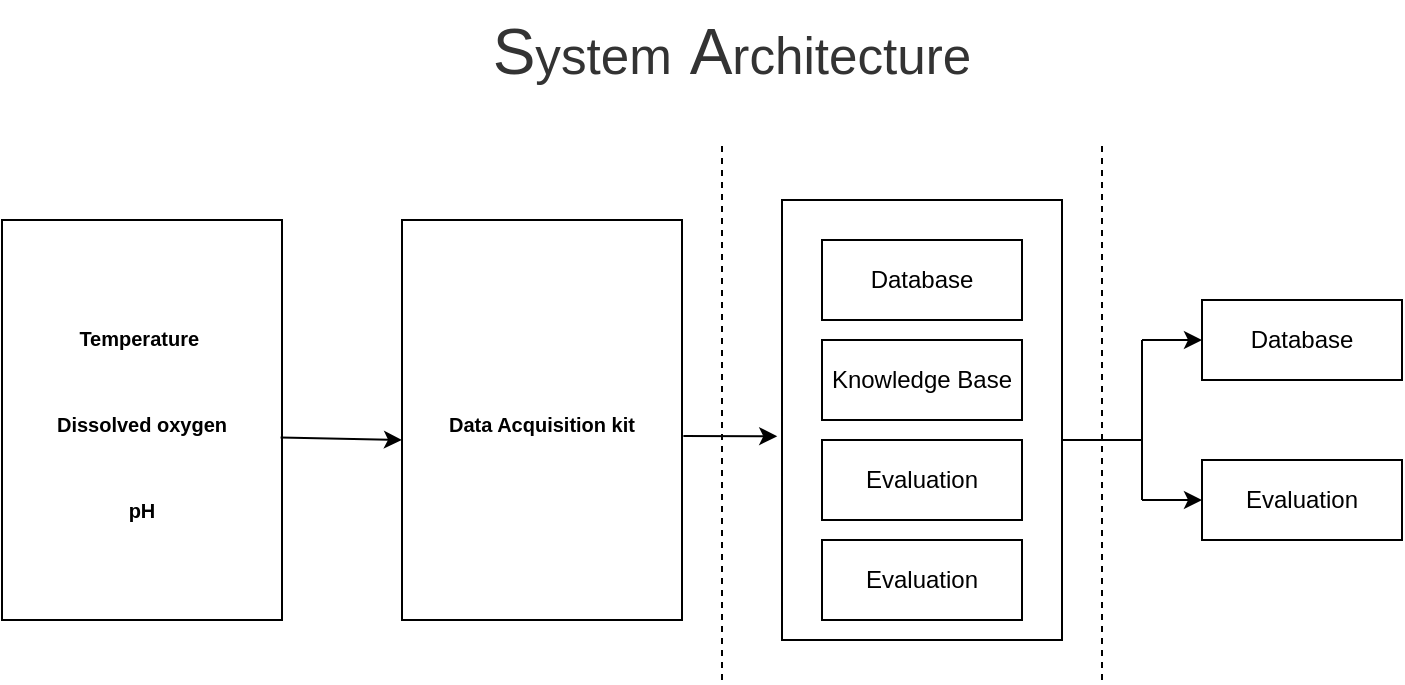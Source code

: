 <mxfile version="21.0.6" type="github">
  <diagram name="Page-1" id="dnAdkxao47F9blnvEY8i">
    <mxGraphModel dx="989" dy="543" grid="1" gridSize="10" guides="1" tooltips="1" connect="1" arrows="1" fold="1" page="1" pageScale="1" pageWidth="850" pageHeight="1100" math="0" shadow="0">
      <root>
        <mxCell id="0" />
        <mxCell id="1" parent="0" />
        <mxCell id="N6DrSpWcDSco9HrteMb1-1" value="&lt;h2&gt;&lt;font size=&quot;1&quot;&gt;Temperature&amp;nbsp;&lt;br&gt;&lt;br&gt;Dissolved oxygen&lt;br&gt;&lt;br&gt;pH&lt;/font&gt;&lt;/h2&gt;" style="rounded=0;whiteSpace=wrap;html=1;" vertex="1" parent="1">
          <mxGeometry x="80" y="240" width="140" height="200" as="geometry" />
        </mxCell>
        <mxCell id="N6DrSpWcDSco9HrteMb1-3" value="&lt;h2&gt;&lt;font size=&quot;1&quot;&gt;Data Acquisition kit&lt;/font&gt;&lt;/h2&gt;" style="rounded=0;whiteSpace=wrap;html=1;" vertex="1" parent="1">
          <mxGeometry x="280" y="240" width="140" height="200" as="geometry" />
        </mxCell>
        <mxCell id="N6DrSpWcDSco9HrteMb1-4" value="&lt;h2&gt;&lt;br&gt;&lt;/h2&gt;" style="rounded=0;whiteSpace=wrap;html=1;" vertex="1" parent="1">
          <mxGeometry x="470" y="230" width="140" height="220" as="geometry" />
        </mxCell>
        <mxCell id="N6DrSpWcDSco9HrteMb1-5" value="Database" style="rounded=0;whiteSpace=wrap;html=1;" vertex="1" parent="1">
          <mxGeometry x="490" y="250" width="100" height="40" as="geometry" />
        </mxCell>
        <mxCell id="N6DrSpWcDSco9HrteMb1-6" value="Knowledge Base" style="rounded=0;whiteSpace=wrap;html=1;" vertex="1" parent="1">
          <mxGeometry x="490" y="300" width="100" height="40" as="geometry" />
        </mxCell>
        <mxCell id="N6DrSpWcDSco9HrteMb1-7" value="Evaluation" style="rounded=0;whiteSpace=wrap;html=1;" vertex="1" parent="1">
          <mxGeometry x="490" y="350" width="100" height="40" as="geometry" />
        </mxCell>
        <mxCell id="N6DrSpWcDSco9HrteMb1-8" value="Evaluation" style="rounded=0;whiteSpace=wrap;html=1;" vertex="1" parent="1">
          <mxGeometry x="490" y="400" width="100" height="40" as="geometry" />
        </mxCell>
        <mxCell id="N6DrSpWcDSco9HrteMb1-9" value="Database" style="rounded=0;whiteSpace=wrap;html=1;" vertex="1" parent="1">
          <mxGeometry x="680" y="280" width="100" height="40" as="geometry" />
        </mxCell>
        <mxCell id="N6DrSpWcDSco9HrteMb1-10" value="Evaluation" style="rounded=0;whiteSpace=wrap;html=1;" vertex="1" parent="1">
          <mxGeometry x="680" y="360" width="100" height="40" as="geometry" />
        </mxCell>
        <mxCell id="N6DrSpWcDSco9HrteMb1-11" value="" style="endArrow=classic;html=1;rounded=0;exitX=0.995;exitY=0.544;exitDx=0;exitDy=0;exitPerimeter=0;" edge="1" parent="1" source="N6DrSpWcDSco9HrteMb1-1">
          <mxGeometry width="50" height="50" relative="1" as="geometry">
            <mxPoint x="430" y="420" as="sourcePoint" />
            <mxPoint x="280" y="350" as="targetPoint" />
          </mxGeometry>
        </mxCell>
        <mxCell id="N6DrSpWcDSco9HrteMb1-12" value="" style="endArrow=classic;html=1;rounded=0;exitX=1.005;exitY=0.54;exitDx=0;exitDy=0;exitPerimeter=0;entryX=-0.017;entryY=0.537;entryDx=0;entryDy=0;entryPerimeter=0;" edge="1" parent="1" source="N6DrSpWcDSco9HrteMb1-3" target="N6DrSpWcDSco9HrteMb1-4">
          <mxGeometry width="50" height="50" relative="1" as="geometry">
            <mxPoint x="430" y="420" as="sourcePoint" />
            <mxPoint x="480" y="370" as="targetPoint" />
          </mxGeometry>
        </mxCell>
        <mxCell id="N6DrSpWcDSco9HrteMb1-14" value="" style="endArrow=none;html=1;rounded=0;" edge="1" parent="1">
          <mxGeometry width="50" height="50" relative="1" as="geometry">
            <mxPoint x="650" y="380" as="sourcePoint" />
            <mxPoint x="650" y="350" as="targetPoint" />
          </mxGeometry>
        </mxCell>
        <mxCell id="N6DrSpWcDSco9HrteMb1-15" value="" style="endArrow=none;html=1;rounded=0;" edge="1" parent="1">
          <mxGeometry width="50" height="50" relative="1" as="geometry">
            <mxPoint x="610" y="350" as="sourcePoint" />
            <mxPoint x="650" y="350" as="targetPoint" />
          </mxGeometry>
        </mxCell>
        <mxCell id="N6DrSpWcDSco9HrteMb1-16" value="" style="endArrow=classic;html=1;rounded=0;entryX=0;entryY=0.5;entryDx=0;entryDy=0;" edge="1" parent="1" target="N6DrSpWcDSco9HrteMb1-10">
          <mxGeometry width="50" height="50" relative="1" as="geometry">
            <mxPoint x="650" y="380" as="sourcePoint" />
            <mxPoint x="480" y="370" as="targetPoint" />
          </mxGeometry>
        </mxCell>
        <mxCell id="N6DrSpWcDSco9HrteMb1-20" value="" style="endArrow=none;html=1;rounded=0;" edge="1" parent="1">
          <mxGeometry width="50" height="50" relative="1" as="geometry">
            <mxPoint x="650" y="350" as="sourcePoint" />
            <mxPoint x="650" y="300" as="targetPoint" />
          </mxGeometry>
        </mxCell>
        <mxCell id="N6DrSpWcDSco9HrteMb1-21" value="" style="endArrow=classic;html=1;rounded=0;entryX=0;entryY=0.5;entryDx=0;entryDy=0;" edge="1" parent="1" target="N6DrSpWcDSco9HrteMb1-9">
          <mxGeometry width="50" height="50" relative="1" as="geometry">
            <mxPoint x="650" y="300" as="sourcePoint" />
            <mxPoint x="480" y="370" as="targetPoint" />
          </mxGeometry>
        </mxCell>
        <mxCell id="N6DrSpWcDSco9HrteMb1-23" value="" style="endArrow=none;dashed=1;html=1;rounded=0;" edge="1" parent="1">
          <mxGeometry width="50" height="50" relative="1" as="geometry">
            <mxPoint x="440" y="470" as="sourcePoint" />
            <mxPoint x="440" y="200" as="targetPoint" />
          </mxGeometry>
        </mxCell>
        <mxCell id="N6DrSpWcDSco9HrteMb1-25" value="" style="endArrow=none;dashed=1;html=1;rounded=0;" edge="1" parent="1">
          <mxGeometry width="50" height="50" relative="1" as="geometry">
            <mxPoint x="630" y="470" as="sourcePoint" />
            <mxPoint x="630" y="200" as="targetPoint" />
          </mxGeometry>
        </mxCell>
        <mxCell id="N6DrSpWcDSco9HrteMb1-27" value="&lt;h2 style=&quot;box-sizing: border-box; margin: 0px; font-weight: 400; line-height: 1; font-size: 32px; clear: left; font-family: Verdana, sans-serif; max-width: 100%; overflow-wrap: break-word; color: rgb(51, 51, 51); text-align: start; background-color: rgb(255, 255, 255);&quot;&gt;S&lt;small style=&quot;box-sizing: border-box; font-size: 25.6px;&quot;&gt;ystem&lt;/small&gt;&amp;nbsp;A&lt;small style=&quot;box-sizing: border-box; font-size: 25.6px;&quot;&gt;rchitecture&lt;/small&gt;&lt;/h2&gt;" style="text;html=1;strokeColor=none;fillColor=none;align=center;verticalAlign=middle;whiteSpace=wrap;rounded=0;" vertex="1" parent="1">
          <mxGeometry x="320" y="130" width="250" height="50" as="geometry" />
        </mxCell>
      </root>
    </mxGraphModel>
  </diagram>
</mxfile>
